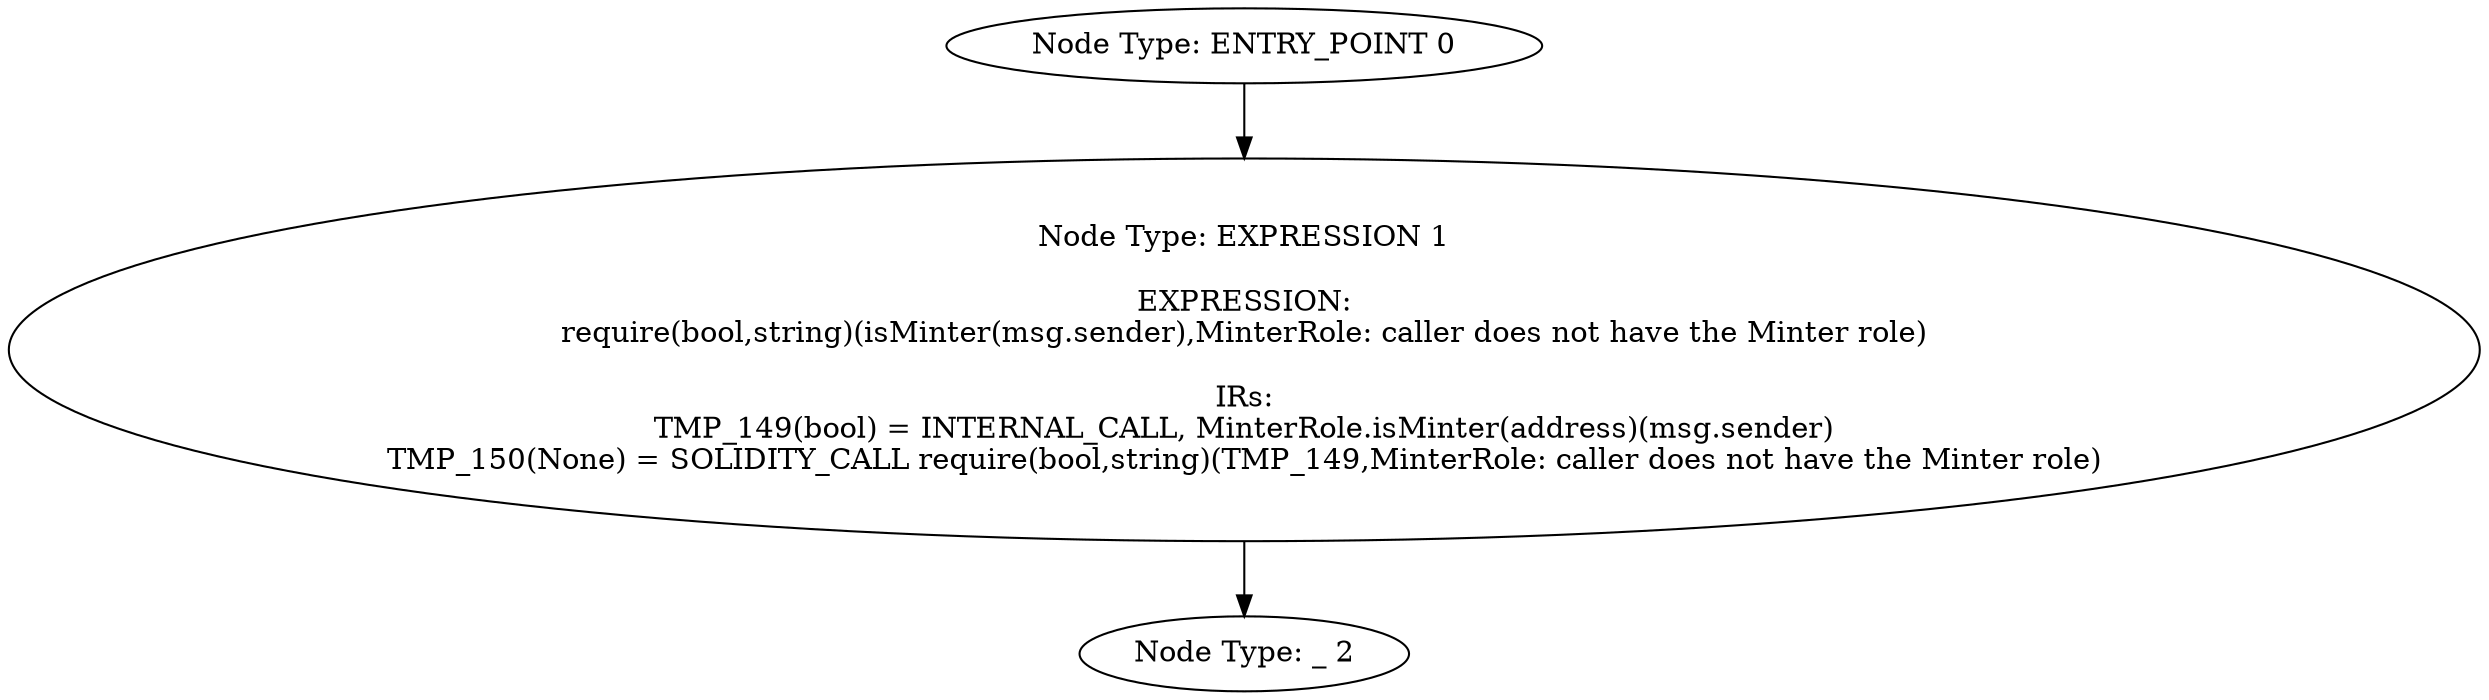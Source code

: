 digraph{
0[label="Node Type: ENTRY_POINT 0
"];
0->1;
1[label="Node Type: EXPRESSION 1

EXPRESSION:
require(bool,string)(isMinter(msg.sender),MinterRole: caller does not have the Minter role)

IRs:
TMP_149(bool) = INTERNAL_CALL, MinterRole.isMinter(address)(msg.sender)
TMP_150(None) = SOLIDITY_CALL require(bool,string)(TMP_149,MinterRole: caller does not have the Minter role)"];
1->2;
2[label="Node Type: _ 2
"];
}
